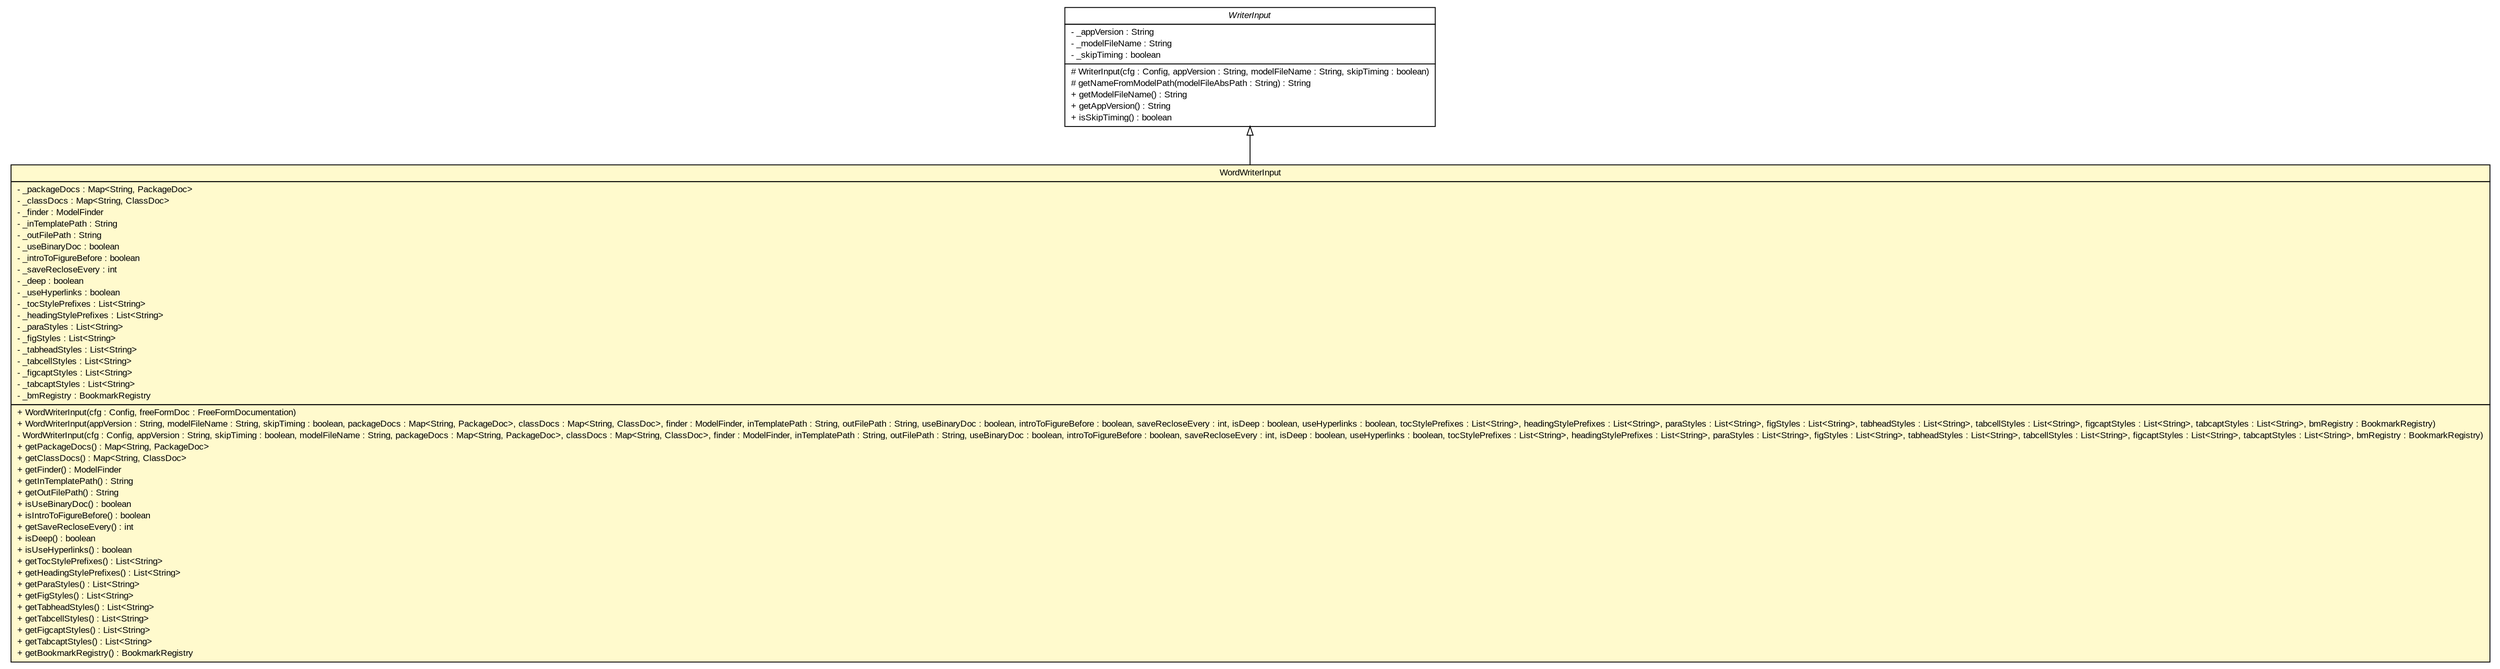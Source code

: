 #!/usr/local/bin/dot
#
# Class diagram 
# Generated by UMLGraph version R5_6_6-6-g3bdff0 (http://www.umlgraph.org/)
#

digraph G {
	edge [fontname="arial",fontsize=10,labelfontname="arial",labelfontsize=10];
	node [fontname="arial",fontsize=10,shape=plaintext];
	nodesep=0.25;
	ranksep=0.5;
	// org.tanjakostic.jcleancim.docgen.writer.WriterInput
	c210374 [label=<<table title="org.tanjakostic.jcleancim.docgen.writer.WriterInput" border="0" cellborder="1" cellspacing="0" cellpadding="2" port="p" href="../WriterInput.html">
		<tr><td><table border="0" cellspacing="0" cellpadding="1">
<tr><td align="center" balign="center"><font face="Arial Italic"> WriterInput </font></td></tr>
		</table></td></tr>
		<tr><td><table border="0" cellspacing="0" cellpadding="1">
<tr><td align="left" balign="left"> - _appVersion : String </td></tr>
<tr><td align="left" balign="left"> - _modelFileName : String </td></tr>
<tr><td align="left" balign="left"> - _skipTiming : boolean </td></tr>
		</table></td></tr>
		<tr><td><table border="0" cellspacing="0" cellpadding="1">
<tr><td align="left" balign="left"> # WriterInput(cfg : Config, appVersion : String, modelFileName : String, skipTiming : boolean) </td></tr>
<tr><td align="left" balign="left"> # getNameFromModelPath(modelFileAbsPath : String) : String </td></tr>
<tr><td align="left" balign="left"> + getModelFileName() : String </td></tr>
<tr><td align="left" balign="left"> + getAppVersion() : String </td></tr>
<tr><td align="left" balign="left"> + isSkipTiming() : boolean </td></tr>
		</table></td></tr>
		</table>>, URL="../WriterInput.html", fontname="arial", fontcolor="black", fontsize=10.0];
	// org.tanjakostic.jcleancim.docgen.writer.word.WordWriterInput
	c210390 [label=<<table title="org.tanjakostic.jcleancim.docgen.writer.word.WordWriterInput" border="0" cellborder="1" cellspacing="0" cellpadding="2" port="p" bgcolor="lemonChiffon" href="./WordWriterInput.html">
		<tr><td><table border="0" cellspacing="0" cellpadding="1">
<tr><td align="center" balign="center"> WordWriterInput </td></tr>
		</table></td></tr>
		<tr><td><table border="0" cellspacing="0" cellpadding="1">
<tr><td align="left" balign="left"> - _packageDocs : Map&lt;String, PackageDoc&gt; </td></tr>
<tr><td align="left" balign="left"> - _classDocs : Map&lt;String, ClassDoc&gt; </td></tr>
<tr><td align="left" balign="left"> - _finder : ModelFinder </td></tr>
<tr><td align="left" balign="left"> - _inTemplatePath : String </td></tr>
<tr><td align="left" balign="left"> - _outFilePath : String </td></tr>
<tr><td align="left" balign="left"> - _useBinaryDoc : boolean </td></tr>
<tr><td align="left" balign="left"> - _introToFigureBefore : boolean </td></tr>
<tr><td align="left" balign="left"> - _saveRecloseEvery : int </td></tr>
<tr><td align="left" balign="left"> - _deep : boolean </td></tr>
<tr><td align="left" balign="left"> - _useHyperlinks : boolean </td></tr>
<tr><td align="left" balign="left"> - _tocStylePrefixes : List&lt;String&gt; </td></tr>
<tr><td align="left" balign="left"> - _headingStylePrefixes : List&lt;String&gt; </td></tr>
<tr><td align="left" balign="left"> - _paraStyles : List&lt;String&gt; </td></tr>
<tr><td align="left" balign="left"> - _figStyles : List&lt;String&gt; </td></tr>
<tr><td align="left" balign="left"> - _tabheadStyles : List&lt;String&gt; </td></tr>
<tr><td align="left" balign="left"> - _tabcellStyles : List&lt;String&gt; </td></tr>
<tr><td align="left" balign="left"> - _figcaptStyles : List&lt;String&gt; </td></tr>
<tr><td align="left" balign="left"> - _tabcaptStyles : List&lt;String&gt; </td></tr>
<tr><td align="left" balign="left"> - _bmRegistry : BookmarkRegistry </td></tr>
		</table></td></tr>
		<tr><td><table border="0" cellspacing="0" cellpadding="1">
<tr><td align="left" balign="left"> + WordWriterInput(cfg : Config, freeFormDoc : FreeFormDocumentation) </td></tr>
<tr><td align="left" balign="left"> + WordWriterInput(appVersion : String, modelFileName : String, skipTiming : boolean, packageDocs : Map&lt;String, PackageDoc&gt;, classDocs : Map&lt;String, ClassDoc&gt;, finder : ModelFinder, inTemplatePath : String, outFilePath : String, useBinaryDoc : boolean, introToFigureBefore : boolean, saveRecloseEvery : int, isDeep : boolean, useHyperlinks : boolean, tocStylePrefixes : List&lt;String&gt;, headingStylePrefixes : List&lt;String&gt;, paraStyles : List&lt;String&gt;, figStyles : List&lt;String&gt;, tabheadStyles : List&lt;String&gt;, tabcellStyles : List&lt;String&gt;, figcaptStyles : List&lt;String&gt;, tabcaptStyles : List&lt;String&gt;, bmRegistry : BookmarkRegistry) </td></tr>
<tr><td align="left" balign="left"> - WordWriterInput(cfg : Config, appVersion : String, skipTiming : boolean, modelFileName : String, packageDocs : Map&lt;String, PackageDoc&gt;, classDocs : Map&lt;String, ClassDoc&gt;, finder : ModelFinder, inTemplatePath : String, outFilePath : String, useBinaryDoc : boolean, introToFigureBefore : boolean, saveRecloseEvery : int, isDeep : boolean, useHyperlinks : boolean, tocStylePrefixes : List&lt;String&gt;, headingStylePrefixes : List&lt;String&gt;, paraStyles : List&lt;String&gt;, figStyles : List&lt;String&gt;, tabheadStyles : List&lt;String&gt;, tabcellStyles : List&lt;String&gt;, figcaptStyles : List&lt;String&gt;, tabcaptStyles : List&lt;String&gt;, bmRegistry : BookmarkRegistry) </td></tr>
<tr><td align="left" balign="left"> + getPackageDocs() : Map&lt;String, PackageDoc&gt; </td></tr>
<tr><td align="left" balign="left"> + getClassDocs() : Map&lt;String, ClassDoc&gt; </td></tr>
<tr><td align="left" balign="left"> + getFinder() : ModelFinder </td></tr>
<tr><td align="left" balign="left"> + getInTemplatePath() : String </td></tr>
<tr><td align="left" balign="left"> + getOutFilePath() : String </td></tr>
<tr><td align="left" balign="left"> + isUseBinaryDoc() : boolean </td></tr>
<tr><td align="left" balign="left"> + isIntroToFigureBefore() : boolean </td></tr>
<tr><td align="left" balign="left"> + getSaveRecloseEvery() : int </td></tr>
<tr><td align="left" balign="left"> + isDeep() : boolean </td></tr>
<tr><td align="left" balign="left"> + isUseHyperlinks() : boolean </td></tr>
<tr><td align="left" balign="left"> + getTocStylePrefixes() : List&lt;String&gt; </td></tr>
<tr><td align="left" balign="left"> + getHeadingStylePrefixes() : List&lt;String&gt; </td></tr>
<tr><td align="left" balign="left"> + getParaStyles() : List&lt;String&gt; </td></tr>
<tr><td align="left" balign="left"> + getFigStyles() : List&lt;String&gt; </td></tr>
<tr><td align="left" balign="left"> + getTabheadStyles() : List&lt;String&gt; </td></tr>
<tr><td align="left" balign="left"> + getTabcellStyles() : List&lt;String&gt; </td></tr>
<tr><td align="left" balign="left"> + getFigcaptStyles() : List&lt;String&gt; </td></tr>
<tr><td align="left" balign="left"> + getTabcaptStyles() : List&lt;String&gt; </td></tr>
<tr><td align="left" balign="left"> + getBookmarkRegistry() : BookmarkRegistry </td></tr>
		</table></td></tr>
		</table>>, URL="./WordWriterInput.html", fontname="arial", fontcolor="black", fontsize=10.0];
	//org.tanjakostic.jcleancim.docgen.writer.word.WordWriterInput extends org.tanjakostic.jcleancim.docgen.writer.WriterInput
	c210374:p -> c210390:p [dir=back,arrowtail=empty];
}

